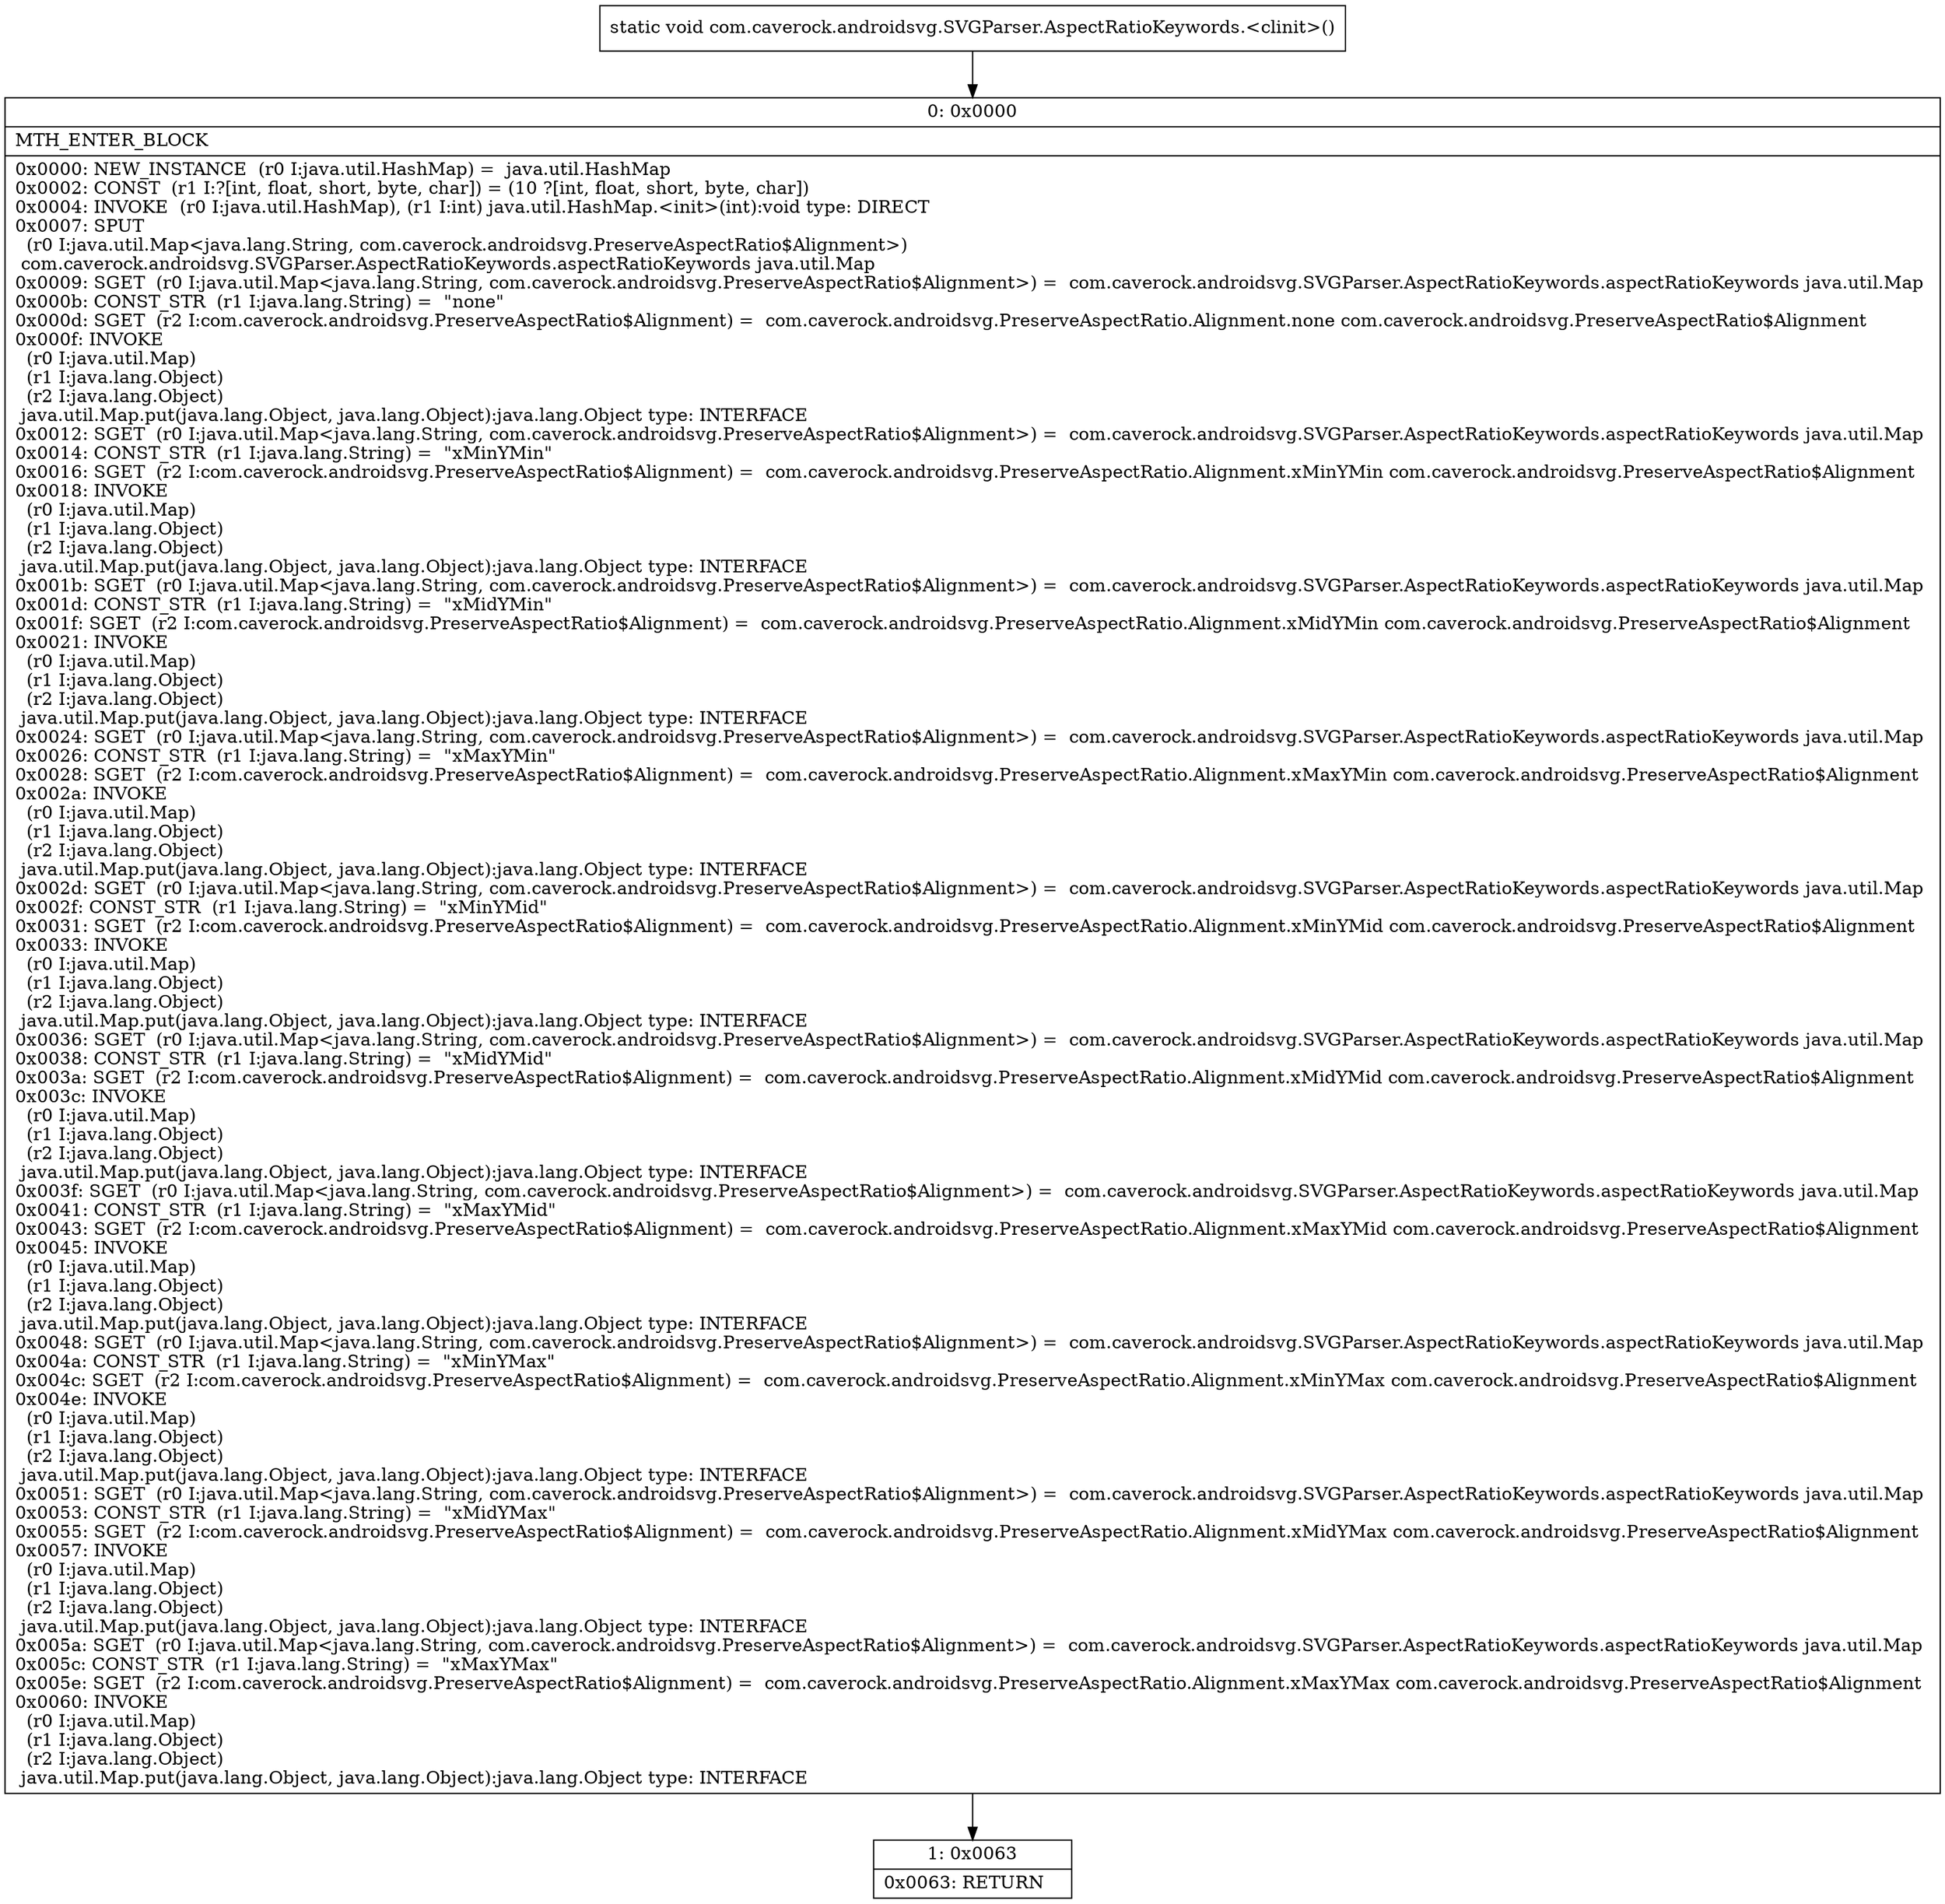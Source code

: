 digraph "CFG forcom.caverock.androidsvg.SVGParser.AspectRatioKeywords.\<clinit\>()V" {
Node_0 [shape=record,label="{0\:\ 0x0000|MTH_ENTER_BLOCK\l|0x0000: NEW_INSTANCE  (r0 I:java.util.HashMap) =  java.util.HashMap \l0x0002: CONST  (r1 I:?[int, float, short, byte, char]) = (10 ?[int, float, short, byte, char]) \l0x0004: INVOKE  (r0 I:java.util.HashMap), (r1 I:int) java.util.HashMap.\<init\>(int):void type: DIRECT \l0x0007: SPUT  \l  (r0 I:java.util.Map\<java.lang.String, com.caverock.androidsvg.PreserveAspectRatio$Alignment\>)\l com.caverock.androidsvg.SVGParser.AspectRatioKeywords.aspectRatioKeywords java.util.Map \l0x0009: SGET  (r0 I:java.util.Map\<java.lang.String, com.caverock.androidsvg.PreserveAspectRatio$Alignment\>) =  com.caverock.androidsvg.SVGParser.AspectRatioKeywords.aspectRatioKeywords java.util.Map \l0x000b: CONST_STR  (r1 I:java.lang.String) =  \"none\" \l0x000d: SGET  (r2 I:com.caverock.androidsvg.PreserveAspectRatio$Alignment) =  com.caverock.androidsvg.PreserveAspectRatio.Alignment.none com.caverock.androidsvg.PreserveAspectRatio$Alignment \l0x000f: INVOKE  \l  (r0 I:java.util.Map)\l  (r1 I:java.lang.Object)\l  (r2 I:java.lang.Object)\l java.util.Map.put(java.lang.Object, java.lang.Object):java.lang.Object type: INTERFACE \l0x0012: SGET  (r0 I:java.util.Map\<java.lang.String, com.caverock.androidsvg.PreserveAspectRatio$Alignment\>) =  com.caverock.androidsvg.SVGParser.AspectRatioKeywords.aspectRatioKeywords java.util.Map \l0x0014: CONST_STR  (r1 I:java.lang.String) =  \"xMinYMin\" \l0x0016: SGET  (r2 I:com.caverock.androidsvg.PreserveAspectRatio$Alignment) =  com.caverock.androidsvg.PreserveAspectRatio.Alignment.xMinYMin com.caverock.androidsvg.PreserveAspectRatio$Alignment \l0x0018: INVOKE  \l  (r0 I:java.util.Map)\l  (r1 I:java.lang.Object)\l  (r2 I:java.lang.Object)\l java.util.Map.put(java.lang.Object, java.lang.Object):java.lang.Object type: INTERFACE \l0x001b: SGET  (r0 I:java.util.Map\<java.lang.String, com.caverock.androidsvg.PreserveAspectRatio$Alignment\>) =  com.caverock.androidsvg.SVGParser.AspectRatioKeywords.aspectRatioKeywords java.util.Map \l0x001d: CONST_STR  (r1 I:java.lang.String) =  \"xMidYMin\" \l0x001f: SGET  (r2 I:com.caverock.androidsvg.PreserveAspectRatio$Alignment) =  com.caverock.androidsvg.PreserveAspectRatio.Alignment.xMidYMin com.caverock.androidsvg.PreserveAspectRatio$Alignment \l0x0021: INVOKE  \l  (r0 I:java.util.Map)\l  (r1 I:java.lang.Object)\l  (r2 I:java.lang.Object)\l java.util.Map.put(java.lang.Object, java.lang.Object):java.lang.Object type: INTERFACE \l0x0024: SGET  (r0 I:java.util.Map\<java.lang.String, com.caverock.androidsvg.PreserveAspectRatio$Alignment\>) =  com.caverock.androidsvg.SVGParser.AspectRatioKeywords.aspectRatioKeywords java.util.Map \l0x0026: CONST_STR  (r1 I:java.lang.String) =  \"xMaxYMin\" \l0x0028: SGET  (r2 I:com.caverock.androidsvg.PreserveAspectRatio$Alignment) =  com.caverock.androidsvg.PreserveAspectRatio.Alignment.xMaxYMin com.caverock.androidsvg.PreserveAspectRatio$Alignment \l0x002a: INVOKE  \l  (r0 I:java.util.Map)\l  (r1 I:java.lang.Object)\l  (r2 I:java.lang.Object)\l java.util.Map.put(java.lang.Object, java.lang.Object):java.lang.Object type: INTERFACE \l0x002d: SGET  (r0 I:java.util.Map\<java.lang.String, com.caverock.androidsvg.PreserveAspectRatio$Alignment\>) =  com.caverock.androidsvg.SVGParser.AspectRatioKeywords.aspectRatioKeywords java.util.Map \l0x002f: CONST_STR  (r1 I:java.lang.String) =  \"xMinYMid\" \l0x0031: SGET  (r2 I:com.caverock.androidsvg.PreserveAspectRatio$Alignment) =  com.caverock.androidsvg.PreserveAspectRatio.Alignment.xMinYMid com.caverock.androidsvg.PreserveAspectRatio$Alignment \l0x0033: INVOKE  \l  (r0 I:java.util.Map)\l  (r1 I:java.lang.Object)\l  (r2 I:java.lang.Object)\l java.util.Map.put(java.lang.Object, java.lang.Object):java.lang.Object type: INTERFACE \l0x0036: SGET  (r0 I:java.util.Map\<java.lang.String, com.caverock.androidsvg.PreserveAspectRatio$Alignment\>) =  com.caverock.androidsvg.SVGParser.AspectRatioKeywords.aspectRatioKeywords java.util.Map \l0x0038: CONST_STR  (r1 I:java.lang.String) =  \"xMidYMid\" \l0x003a: SGET  (r2 I:com.caverock.androidsvg.PreserveAspectRatio$Alignment) =  com.caverock.androidsvg.PreserveAspectRatio.Alignment.xMidYMid com.caverock.androidsvg.PreserveAspectRatio$Alignment \l0x003c: INVOKE  \l  (r0 I:java.util.Map)\l  (r1 I:java.lang.Object)\l  (r2 I:java.lang.Object)\l java.util.Map.put(java.lang.Object, java.lang.Object):java.lang.Object type: INTERFACE \l0x003f: SGET  (r0 I:java.util.Map\<java.lang.String, com.caverock.androidsvg.PreserveAspectRatio$Alignment\>) =  com.caverock.androidsvg.SVGParser.AspectRatioKeywords.aspectRatioKeywords java.util.Map \l0x0041: CONST_STR  (r1 I:java.lang.String) =  \"xMaxYMid\" \l0x0043: SGET  (r2 I:com.caverock.androidsvg.PreserveAspectRatio$Alignment) =  com.caverock.androidsvg.PreserveAspectRatio.Alignment.xMaxYMid com.caverock.androidsvg.PreserveAspectRatio$Alignment \l0x0045: INVOKE  \l  (r0 I:java.util.Map)\l  (r1 I:java.lang.Object)\l  (r2 I:java.lang.Object)\l java.util.Map.put(java.lang.Object, java.lang.Object):java.lang.Object type: INTERFACE \l0x0048: SGET  (r0 I:java.util.Map\<java.lang.String, com.caverock.androidsvg.PreserveAspectRatio$Alignment\>) =  com.caverock.androidsvg.SVGParser.AspectRatioKeywords.aspectRatioKeywords java.util.Map \l0x004a: CONST_STR  (r1 I:java.lang.String) =  \"xMinYMax\" \l0x004c: SGET  (r2 I:com.caverock.androidsvg.PreserveAspectRatio$Alignment) =  com.caverock.androidsvg.PreserveAspectRatio.Alignment.xMinYMax com.caverock.androidsvg.PreserveAspectRatio$Alignment \l0x004e: INVOKE  \l  (r0 I:java.util.Map)\l  (r1 I:java.lang.Object)\l  (r2 I:java.lang.Object)\l java.util.Map.put(java.lang.Object, java.lang.Object):java.lang.Object type: INTERFACE \l0x0051: SGET  (r0 I:java.util.Map\<java.lang.String, com.caverock.androidsvg.PreserveAspectRatio$Alignment\>) =  com.caverock.androidsvg.SVGParser.AspectRatioKeywords.aspectRatioKeywords java.util.Map \l0x0053: CONST_STR  (r1 I:java.lang.String) =  \"xMidYMax\" \l0x0055: SGET  (r2 I:com.caverock.androidsvg.PreserveAspectRatio$Alignment) =  com.caverock.androidsvg.PreserveAspectRatio.Alignment.xMidYMax com.caverock.androidsvg.PreserveAspectRatio$Alignment \l0x0057: INVOKE  \l  (r0 I:java.util.Map)\l  (r1 I:java.lang.Object)\l  (r2 I:java.lang.Object)\l java.util.Map.put(java.lang.Object, java.lang.Object):java.lang.Object type: INTERFACE \l0x005a: SGET  (r0 I:java.util.Map\<java.lang.String, com.caverock.androidsvg.PreserveAspectRatio$Alignment\>) =  com.caverock.androidsvg.SVGParser.AspectRatioKeywords.aspectRatioKeywords java.util.Map \l0x005c: CONST_STR  (r1 I:java.lang.String) =  \"xMaxYMax\" \l0x005e: SGET  (r2 I:com.caverock.androidsvg.PreserveAspectRatio$Alignment) =  com.caverock.androidsvg.PreserveAspectRatio.Alignment.xMaxYMax com.caverock.androidsvg.PreserveAspectRatio$Alignment \l0x0060: INVOKE  \l  (r0 I:java.util.Map)\l  (r1 I:java.lang.Object)\l  (r2 I:java.lang.Object)\l java.util.Map.put(java.lang.Object, java.lang.Object):java.lang.Object type: INTERFACE \l}"];
Node_1 [shape=record,label="{1\:\ 0x0063|0x0063: RETURN   \l}"];
MethodNode[shape=record,label="{static void com.caverock.androidsvg.SVGParser.AspectRatioKeywords.\<clinit\>() }"];
MethodNode -> Node_0;
Node_0 -> Node_1;
}

